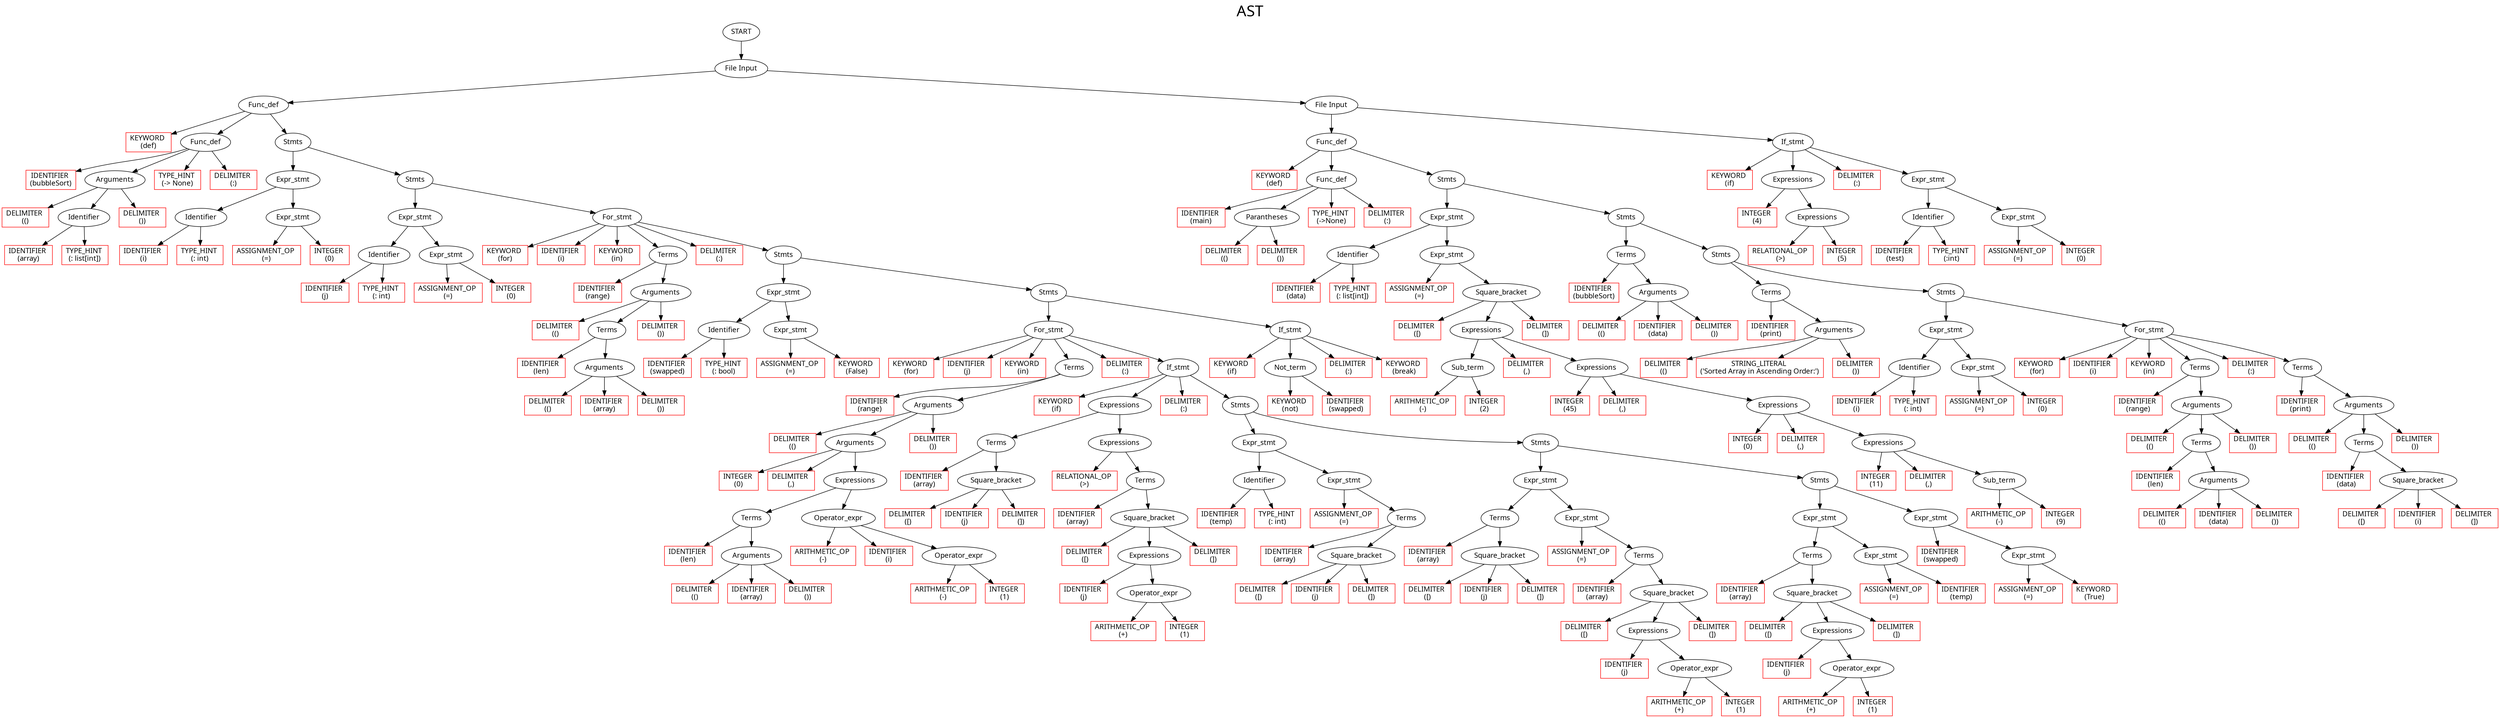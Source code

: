 digraph G{

label     = "AST"
fontname  = "Cascadia code"
fontsize  = 30
labelloc  = t

node   [ fontname="Cascadia code" ]
	805		[ style = solid label = "START"  ];
	805 -> 804
	804		[ style = solid label = "File Input"  ];
	804 -> 473
	473		[ style = solid label = "Func_def"  ];
	473 -> 0
	0		[ style = solid label = "KEYWORD 
(def)" color = red shape = rectangle ];
	473 -> 11
	11		[ style = solid label = "Func_def"  ];
	11 -> 1
	1		[ style = solid label = "IDENTIFIER 
(bubbleSort)" color = red shape = rectangle ];
	11 -> 8
	8		[ style = solid label = "Arguments"  ];
	8 -> 2
	2		[ style = solid label = "DELIMITER 
(()" color = red shape = rectangle ];
	8 -> 5
	5		[ style = solid label = "Identifier"  ];
	5 -> 3
	3		[ style = solid label = "IDENTIFIER 
(array)" color = red shape = rectangle ];
	5 -> 4
	4		[ style = solid label = "TYPE_HINT 
(: list[int])" color = red shape = rectangle ];
	8 -> 6
	6		[ style = solid label = "DELIMITER 
())" color = red shape = rectangle ];
	11 -> 9
	9		[ style = solid label = "TYPE_HINT 
(-> None)" color = red shape = rectangle ];
	11 -> 10
	10		[ style = solid label = "DELIMITER 
(:)" color = red shape = rectangle ];
	473 -> 472
	472		[ style = solid label = "Stmts"  ];
	472 -> 38
	38		[ style = solid label = "Expr_stmt"  ];
	38 -> 14
	14		[ style = solid label = "Identifier"  ];
	14 -> 12
	12		[ style = solid label = "IDENTIFIER 
(i)" color = red shape = rectangle ];
	14 -> 13
	13		[ style = solid label = "TYPE_HINT 
(: int)" color = red shape = rectangle ];
	38 -> 37
	37		[ style = solid label = "Expr_stmt"  ];
	37 -> 15
	15		[ style = solid label = "ASSIGNMENT_OP 
(=)" color = red shape = rectangle ];
	37 -> 26
	26		[ style = solid label = "INTEGER 
(0)" color = red shape = rectangle ];
	472 -> 471
	471		[ style = solid label = "Stmts"  ];
	471 -> 66
	66		[ style = solid label = "Expr_stmt"  ];
	66 -> 42
	42		[ style = solid label = "Identifier"  ];
	42 -> 40
	40		[ style = solid label = "IDENTIFIER 
(j)" color = red shape = rectangle ];
	42 -> 41
	41		[ style = solid label = "TYPE_HINT 
(: int)" color = red shape = rectangle ];
	66 -> 65
	65		[ style = solid label = "Expr_stmt"  ];
	65 -> 43
	43		[ style = solid label = "ASSIGNMENT_OP 
(=)" color = red shape = rectangle ];
	65 -> 54
	54		[ style = solid label = "INTEGER 
(0)" color = red shape = rectangle ];
	471 -> 470
	470		[ style = solid label = "For_stmt"  ];
	470 -> 68
	68		[ style = solid label = "KEYWORD 
(for)" color = red shape = rectangle ];
	470 -> 69
	69		[ style = solid label = "IDENTIFIER 
(i)" color = red shape = rectangle ];
	470 -> 70
	70		[ style = solid label = "KEYWORD 
(in)" color = red shape = rectangle ];
	470 -> 108
	108		[ style = solid label = "Terms"  ];
	108 -> 78
	78		[ style = solid label = "IDENTIFIER 
(range)" color = red shape = rectangle ];
	108 -> 105
	105		[ style = solid label = "Arguments"  ];
	105 -> 79
	79		[ style = solid label = "DELIMITER 
(()" color = red shape = rectangle ];
	105 -> 96
	96		[ style = solid label = "Terms"  ];
	96 -> 80
	80		[ style = solid label = "IDENTIFIER 
(len)" color = red shape = rectangle ];
	96 -> 93
	93		[ style = solid label = "Arguments"  ];
	93 -> 81
	81		[ style = solid label = "DELIMITER 
(()" color = red shape = rectangle ];
	93 -> 82
	82		[ style = solid label = "IDENTIFIER 
(array)" color = red shape = rectangle ];
	93 -> 83
	83		[ style = solid label = "DELIMITER 
())" color = red shape = rectangle ];
	105 -> 94
	94		[ style = solid label = "DELIMITER 
())" color = red shape = rectangle ];
	470 -> 106
	106		[ style = solid label = "DELIMITER 
(:)" color = red shape = rectangle ];
	470 -> 469
	469		[ style = solid label = "Stmts"  ];
	469 -> 144
	144		[ style = solid label = "Expr_stmt"  ];
	144 -> 120
	120		[ style = solid label = "Identifier"  ];
	120 -> 118
	118		[ style = solid label = "IDENTIFIER 
(swapped)" color = red shape = rectangle ];
	120 -> 119
	119		[ style = solid label = "TYPE_HINT 
(: bool)" color = red shape = rectangle ];
	144 -> 143
	143		[ style = solid label = "Expr_stmt"  ];
	143 -> 121
	121		[ style = solid label = "ASSIGNMENT_OP 
(=)" color = red shape = rectangle ];
	143 -> 132
	132		[ style = solid label = "KEYWORD 
(False)" color = red shape = rectangle ];
	469 -> 468
	468		[ style = solid label = "Stmts"  ];
	468 -> 451
	451		[ style = solid label = "For_stmt"  ];
	451 -> 146
	146		[ style = solid label = "KEYWORD 
(for)" color = red shape = rectangle ];
	451 -> 147
	147		[ style = solid label = "IDENTIFIER 
(j)" color = red shape = rectangle ];
	451 -> 148
	148		[ style = solid label = "KEYWORD 
(in)" color = red shape = rectangle ];
	451 -> 208
	208		[ style = solid label = "Terms"  ];
	208 -> 156
	156		[ style = solid label = "IDENTIFIER 
(range)" color = red shape = rectangle ];
	208 -> 205
	205		[ style = solid label = "Arguments"  ];
	205 -> 157
	157		[ style = solid label = "DELIMITER 
(()" color = red shape = rectangle ];
	205 -> 204
	204		[ style = solid label = "Arguments"  ];
	204 -> 158
	158		[ style = solid label = "INTEGER 
(0)" color = red shape = rectangle ];
	204 -> 159
	159		[ style = solid label = "DELIMITER 
(,)" color = red shape = rectangle ];
	204 -> 197
	197		[ style = solid label = "Expressions"  ];
	197 -> 185
	185		[ style = solid label = "Terms"  ];
	185 -> 169
	169		[ style = solid label = "IDENTIFIER 
(len)" color = red shape = rectangle ];
	185 -> 182
	182		[ style = solid label = "Arguments"  ];
	182 -> 170
	170		[ style = solid label = "DELIMITER 
(()" color = red shape = rectangle ];
	182 -> 171
	171		[ style = solid label = "IDENTIFIER 
(array)" color = red shape = rectangle ];
	182 -> 172
	172		[ style = solid label = "DELIMITER 
())" color = red shape = rectangle ];
	197 -> 196
	196		[ style = solid label = "Operator_expr"  ];
	196 -> 183
	183		[ style = solid label = "ARITHMETIC_OP 
(-)" color = red shape = rectangle ];
	196 -> 187
	187		[ style = solid label = "IDENTIFIER 
(i)" color = red shape = rectangle ];
	196 -> 195
	195		[ style = solid label = "Operator_expr"  ];
	195 -> 188
	188		[ style = solid label = "ARITHMETIC_OP 
(-)" color = red shape = rectangle ];
	195 -> 191
	191		[ style = solid label = "INTEGER 
(1)" color = red shape = rectangle ];
	205 -> 192
	192		[ style = solid label = "DELIMITER 
())" color = red shape = rectangle ];
	451 -> 206
	206		[ style = solid label = "DELIMITER 
(:)" color = red shape = rectangle ];
	451 -> 449
	449		[ style = solid label = "If_stmt"  ];
	449 -> 218
	218		[ style = solid label = "KEYWORD 
(if)" color = red shape = rectangle ];
	449 -> 271
	271		[ style = solid label = "Expressions"  ];
	271 -> 235
	235		[ style = solid label = "Terms"  ];
	235 -> 219
	219		[ style = solid label = "IDENTIFIER 
(array)" color = red shape = rectangle ];
	235 -> 232
	232		[ style = solid label = "Square_bracket"  ];
	232 -> 220
	220		[ style = solid label = "DELIMITER 
([)" color = red shape = rectangle ];
	232 -> 221
	221		[ style = solid label = "IDENTIFIER 
(j)" color = red shape = rectangle ];
	232 -> 222
	222		[ style = solid label = "DELIMITER 
(])" color = red shape = rectangle ];
	271 -> 270
	270		[ style = solid label = "Expressions"  ];
	270 -> 233
	233		[ style = solid label = "RELATIONAL_OP 
(>)" color = red shape = rectangle ];
	270 -> 263
	263		[ style = solid label = "Terms"  ];
	263 -> 242
	242		[ style = solid label = "IDENTIFIER 
(array)" color = red shape = rectangle ];
	263 -> 260
	260		[ style = solid label = "Square_bracket"  ];
	260 -> 243
	243		[ style = solid label = "DELIMITER 
([)" color = red shape = rectangle ];
	260 -> 253
	253		[ style = solid label = "Expressions"  ];
	253 -> 244
	244		[ style = solid label = "IDENTIFIER 
(j)" color = red shape = rectangle ];
	253 -> 252
	252		[ style = solid label = "Operator_expr"  ];
	252 -> 245
	245		[ style = solid label = "ARITHMETIC_OP 
(+)" color = red shape = rectangle ];
	252 -> 248
	248		[ style = solid label = "INTEGER 
(1)" color = red shape = rectangle ];
	260 -> 249
	249		[ style = solid label = "DELIMITER 
(])" color = red shape = rectangle ];
	449 -> 261
	261		[ style = solid label = "DELIMITER 
(:)" color = red shape = rectangle ];
	449 -> 448
	448		[ style = solid label = "Stmts"  ];
	448 -> 314
	314		[ style = solid label = "Expr_stmt"  ];
	314 -> 276
	276		[ style = solid label = "Identifier"  ];
	276 -> 274
	274		[ style = solid label = "IDENTIFIER 
(temp)" color = red shape = rectangle ];
	276 -> 275
	275		[ style = solid label = "TYPE_HINT 
(: int)" color = red shape = rectangle ];
	314 -> 313
	313		[ style = solid label = "Expr_stmt"  ];
	313 -> 277
	277		[ style = solid label = "ASSIGNMENT_OP 
(=)" color = red shape = rectangle ];
	313 -> 303
	303		[ style = solid label = "Terms"  ];
	303 -> 288
	288		[ style = solid label = "IDENTIFIER 
(array)" color = red shape = rectangle ];
	303 -> 301
	301		[ style = solid label = "Square_bracket"  ];
	301 -> 289
	289		[ style = solid label = "DELIMITER 
([)" color = red shape = rectangle ];
	301 -> 290
	290		[ style = solid label = "IDENTIFIER 
(j)" color = red shape = rectangle ];
	301 -> 291
	291		[ style = solid label = "DELIMITER 
(])" color = red shape = rectangle ];
	448 -> 447
	447		[ style = solid label = "Stmts"  ];
	447 -> 373
	373		[ style = solid label = "Expr_stmt"  ];
	373 -> 332
	332		[ style = solid label = "Terms"  ];
	332 -> 316
	316		[ style = solid label = "IDENTIFIER 
(array)" color = red shape = rectangle ];
	332 -> 329
	329		[ style = solid label = "Square_bracket"  ];
	329 -> 317
	317		[ style = solid label = "DELIMITER 
([)" color = red shape = rectangle ];
	329 -> 318
	318		[ style = solid label = "IDENTIFIER 
(j)" color = red shape = rectangle ];
	329 -> 319
	319		[ style = solid label = "DELIMITER 
(])" color = red shape = rectangle ];
	373 -> 372
	372		[ style = solid label = "Expr_stmt"  ];
	372 -> 330
	330		[ style = solid label = "ASSIGNMENT_OP 
(=)" color = red shape = rectangle ];
	372 -> 362
	362		[ style = solid label = "Terms"  ];
	362 -> 342
	342		[ style = solid label = "IDENTIFIER 
(array)" color = red shape = rectangle ];
	362 -> 360
	360		[ style = solid label = "Square_bracket"  ];
	360 -> 343
	343		[ style = solid label = "DELIMITER 
([)" color = red shape = rectangle ];
	360 -> 353
	353		[ style = solid label = "Expressions"  ];
	353 -> 344
	344		[ style = solid label = "IDENTIFIER 
(j)" color = red shape = rectangle ];
	353 -> 352
	352		[ style = solid label = "Operator_expr"  ];
	352 -> 345
	345		[ style = solid label = "ARITHMETIC_OP 
(+)" color = red shape = rectangle ];
	352 -> 348
	348		[ style = solid label = "INTEGER 
(1)" color = red shape = rectangle ];
	360 -> 349
	349		[ style = solid label = "DELIMITER 
(])" color = red shape = rectangle ];
	447 -> 446
	446		[ style = solid label = "Stmts"  ];
	446 -> 418
	418		[ style = solid label = "Expr_stmt"  ];
	418 -> 396
	396		[ style = solid label = "Terms"  ];
	396 -> 375
	375		[ style = solid label = "IDENTIFIER 
(array)" color = red shape = rectangle ];
	396 -> 393
	393		[ style = solid label = "Square_bracket"  ];
	393 -> 376
	376		[ style = solid label = "DELIMITER 
([)" color = red shape = rectangle ];
	393 -> 386
	386		[ style = solid label = "Expressions"  ];
	386 -> 377
	377		[ style = solid label = "IDENTIFIER 
(j)" color = red shape = rectangle ];
	386 -> 385
	385		[ style = solid label = "Operator_expr"  ];
	385 -> 378
	378		[ style = solid label = "ARITHMETIC_OP 
(+)" color = red shape = rectangle ];
	385 -> 381
	381		[ style = solid label = "INTEGER 
(1)" color = red shape = rectangle ];
	393 -> 382
	382		[ style = solid label = "DELIMITER 
(])" color = red shape = rectangle ];
	418 -> 417
	417		[ style = solid label = "Expr_stmt"  ];
	417 -> 394
	394		[ style = solid label = "ASSIGNMENT_OP 
(=)" color = red shape = rectangle ];
	417 -> 406
	406		[ style = solid label = "IDENTIFIER 
(temp)" color = red shape = rectangle ];
	446 -> 444
	444		[ style = solid label = "Expr_stmt"  ];
	444 -> 420
	420		[ style = solid label = "IDENTIFIER 
(swapped)" color = red shape = rectangle ];
	444 -> 443
	443		[ style = solid label = "Expr_stmt"  ];
	443 -> 421
	421		[ style = solid label = "ASSIGNMENT_OP 
(=)" color = red shape = rectangle ];
	443 -> 432
	432		[ style = solid label = "KEYWORD 
(True)" color = red shape = rectangle ];
	468 -> 467
	467		[ style = solid label = "If_stmt"  ];
	467 -> 450
	450		[ style = solid label = "KEYWORD 
(if)" color = red shape = rectangle ];
	467 -> 462
	462		[ style = solid label = "Not_term"  ];
	462 -> 452
	452		[ style = solid label = "KEYWORD 
(not)" color = red shape = rectangle ];
	462 -> 453
	453		[ style = solid label = "IDENTIFIER 
(swapped)" color = red shape = rectangle ];
	467 -> 454
	454		[ style = solid label = "DELIMITER 
(:)" color = red shape = rectangle ];
	467 -> 465
	465		[ style = solid label = "KEYWORD 
(break)" color = red shape = rectangle ];
	804 -> 803
	803		[ style = solid label = "File Input"  ];
	803 -> 749
	749		[ style = solid label = "Func_def"  ];
	749 -> 474
	474		[ style = solid label = "KEYWORD 
(def)" color = red shape = rectangle ];
	749 -> 481
	481		[ style = solid label = "Func_def"  ];
	481 -> 475
	475		[ style = solid label = "IDENTIFIER 
(main)" color = red shape = rectangle ];
	481 -> 478
	478		[ style = solid label = "Parantheses"  ];
	478 -> 476
	476		[ style = solid label = "DELIMITER 
(()" color = red shape = rectangle ];
	478 -> 477
	477		[ style = solid label = "DELIMITER 
())" color = red shape = rectangle ];
	481 -> 479
	479		[ style = solid label = "TYPE_HINT 
(->None)" color = red shape = rectangle ];
	481 -> 480
	480		[ style = solid label = "DELIMITER 
(:)" color = red shape = rectangle ];
	749 -> 748
	748		[ style = solid label = "Stmts"  ];
	748 -> 572
	572		[ style = solid label = "Expr_stmt"  ];
	572 -> 484
	484		[ style = solid label = "Identifier"  ];
	484 -> 482
	482		[ style = solid label = "IDENTIFIER 
(data)" color = red shape = rectangle ];
	484 -> 483
	483		[ style = solid label = "TYPE_HINT 
(: list[int])" color = red shape = rectangle ];
	572 -> 571
	571		[ style = solid label = "Expr_stmt"  ];
	571 -> 485
	485		[ style = solid label = "ASSIGNMENT_OP 
(=)" color = red shape = rectangle ];
	571 -> 560
	560		[ style = solid label = "Square_bracket"  ];
	560 -> 496
	496		[ style = solid label = "DELIMITER 
([)" color = red shape = rectangle ];
	560 -> 559
	559		[ style = solid label = "Expressions"  ];
	559 -> 501
	501		[ style = solid label = "Sub_term"  ];
	501 -> 497
	497		[ style = solid label = "ARITHMETIC_OP 
(-)" color = red shape = rectangle ];
	501 -> 498
	498		[ style = solid label = "INTEGER 
(2)" color = red shape = rectangle ];
	559 -> 499
	499		[ style = solid label = "DELIMITER 
(,)" color = red shape = rectangle ];
	559 -> 558
	558		[ style = solid label = "Expressions"  ];
	558 -> 510
	510		[ style = solid label = "INTEGER 
(45)" color = red shape = rectangle ];
	558 -> 511
	511		[ style = solid label = "DELIMITER 
(,)" color = red shape = rectangle ];
	558 -> 557
	557		[ style = solid label = "Expressions"  ];
	557 -> 521
	521		[ style = solid label = "INTEGER 
(0)" color = red shape = rectangle ];
	557 -> 522
	522		[ style = solid label = "DELIMITER 
(,)" color = red shape = rectangle ];
	557 -> 556
	556		[ style = solid label = "Expressions"  ];
	556 -> 532
	532		[ style = solid label = "INTEGER 
(11)" color = red shape = rectangle ];
	556 -> 533
	533		[ style = solid label = "DELIMITER 
(,)" color = red shape = rectangle ];
	556 -> 547
	547		[ style = solid label = "Sub_term"  ];
	547 -> 543
	543		[ style = solid label = "ARITHMETIC_OP 
(-)" color = red shape = rectangle ];
	547 -> 544
	544		[ style = solid label = "INTEGER 
(9)" color = red shape = rectangle ];
	560 -> 545
	545		[ style = solid label = "DELIMITER 
(])" color = red shape = rectangle ];
	748 -> 747
	747		[ style = solid label = "Stmts"  ];
	747 -> 589
	589		[ style = solid label = "Terms"  ];
	589 -> 574
	574		[ style = solid label = "IDENTIFIER 
(bubbleSort)" color = red shape = rectangle ];
	589 -> 587
	587		[ style = solid label = "Arguments"  ];
	587 -> 575
	575		[ style = solid label = "DELIMITER 
(()" color = red shape = rectangle ];
	587 -> 576
	576		[ style = solid label = "IDENTIFIER 
(data)" color = red shape = rectangle ];
	587 -> 577
	577		[ style = solid label = "DELIMITER 
())" color = red shape = rectangle ];
	747 -> 746
	746		[ style = solid label = "Stmts"  ];
	746 -> 615
	615		[ style = solid label = "Terms"  ];
	615 -> 600
	600		[ style = solid label = "IDENTIFIER 
(print)" color = red shape = rectangle ];
	615 -> 613
	613		[ style = solid label = "Arguments"  ];
	613 -> 601
	601		[ style = solid label = "DELIMITER 
(()" color = red shape = rectangle ];
	613 -> 602
	602		[ style = solid label = "STRING_LITERAL 
(\'Sorted Array in Ascending Order:\')" color = red shape = rectangle ];
	613 -> 603
	603		[ style = solid label = "DELIMITER 
())" color = red shape = rectangle ];
	746 -> 745
	745		[ style = solid label = "Stmts"  ];
	745 -> 652
	652		[ style = solid label = "Expr_stmt"  ];
	652 -> 628
	628		[ style = solid label = "Identifier"  ];
	628 -> 626
	626		[ style = solid label = "IDENTIFIER 
(i)" color = red shape = rectangle ];
	628 -> 627
	627		[ style = solid label = "TYPE_HINT 
(: int)" color = red shape = rectangle ];
	652 -> 651
	651		[ style = solid label = "Expr_stmt"  ];
	651 -> 629
	629		[ style = solid label = "ASSIGNMENT_OP 
(=)" color = red shape = rectangle ];
	651 -> 640
	640		[ style = solid label = "INTEGER 
(0)" color = red shape = rectangle ];
	745 -> 744
	744		[ style = solid label = "For_stmt"  ];
	744 -> 654
	654		[ style = solid label = "KEYWORD 
(for)" color = red shape = rectangle ];
	744 -> 655
	655		[ style = solid label = "IDENTIFIER 
(i)" color = red shape = rectangle ];
	744 -> 656
	656		[ style = solid label = "KEYWORD 
(in)" color = red shape = rectangle ];
	744 -> 694
	694		[ style = solid label = "Terms"  ];
	694 -> 664
	664		[ style = solid label = "IDENTIFIER 
(range)" color = red shape = rectangle ];
	694 -> 691
	691		[ style = solid label = "Arguments"  ];
	691 -> 665
	665		[ style = solid label = "DELIMITER 
(()" color = red shape = rectangle ];
	691 -> 682
	682		[ style = solid label = "Terms"  ];
	682 -> 666
	666		[ style = solid label = "IDENTIFIER 
(len)" color = red shape = rectangle ];
	682 -> 679
	679		[ style = solid label = "Arguments"  ];
	679 -> 667
	667		[ style = solid label = "DELIMITER 
(()" color = red shape = rectangle ];
	679 -> 668
	668		[ style = solid label = "IDENTIFIER 
(data)" color = red shape = rectangle ];
	679 -> 669
	669		[ style = solid label = "DELIMITER 
())" color = red shape = rectangle ];
	691 -> 680
	680		[ style = solid label = "DELIMITER 
())" color = red shape = rectangle ];
	744 -> 692
	692		[ style = solid label = "DELIMITER 
(:)" color = red shape = rectangle ];
	744 -> 733
	733		[ style = solid label = "Terms"  ];
	733 -> 704
	704		[ style = solid label = "IDENTIFIER 
(print)" color = red shape = rectangle ];
	733 -> 731
	731		[ style = solid label = "Arguments"  ];
	731 -> 705
	705		[ style = solid label = "DELIMITER 
(()" color = red shape = rectangle ];
	731 -> 722
	722		[ style = solid label = "Terms"  ];
	722 -> 706
	706		[ style = solid label = "IDENTIFIER 
(data)" color = red shape = rectangle ];
	722 -> 719
	719		[ style = solid label = "Square_bracket"  ];
	719 -> 707
	707		[ style = solid label = "DELIMITER 
([)" color = red shape = rectangle ];
	719 -> 708
	708		[ style = solid label = "IDENTIFIER 
(i)" color = red shape = rectangle ];
	719 -> 709
	709		[ style = solid label = "DELIMITER 
(])" color = red shape = rectangle ];
	731 -> 720
	720		[ style = solid label = "DELIMITER 
())" color = red shape = rectangle ];
	803 -> 801
	801		[ style = solid label = "If_stmt"  ];
	801 -> 750
	750		[ style = solid label = "KEYWORD 
(if)" color = red shape = rectangle ];
	801 -> 770
	770		[ style = solid label = "Expressions"  ];
	770 -> 751
	751		[ style = solid label = "INTEGER 
(4)" color = red shape = rectangle ];
	770 -> 769
	769		[ style = solid label = "Expressions"  ];
	769 -> 752
	752		[ style = solid label = "RELATIONAL_OP 
(>)" color = red shape = rectangle ];
	769 -> 760
	760		[ style = solid label = "INTEGER 
(5)" color = red shape = rectangle ];
	801 -> 761
	761		[ style = solid label = "DELIMITER 
(:)" color = red shape = rectangle ];
	801 -> 799
	799		[ style = solid label = "Expr_stmt"  ];
	799 -> 775
	775		[ style = solid label = "Identifier"  ];
	775 -> 773
	773		[ style = solid label = "IDENTIFIER 
(test)" color = red shape = rectangle ];
	775 -> 774
	774		[ style = solid label = "TYPE_HINT 
(:int)" color = red shape = rectangle ];
	799 -> 798
	798		[ style = solid label = "Expr_stmt"  ];
	798 -> 776
	776		[ style = solid label = "ASSIGNMENT_OP 
(=)" color = red shape = rectangle ];
	798 -> 787
	787		[ style = solid label = "INTEGER 
(0)" color = red shape = rectangle ];
}